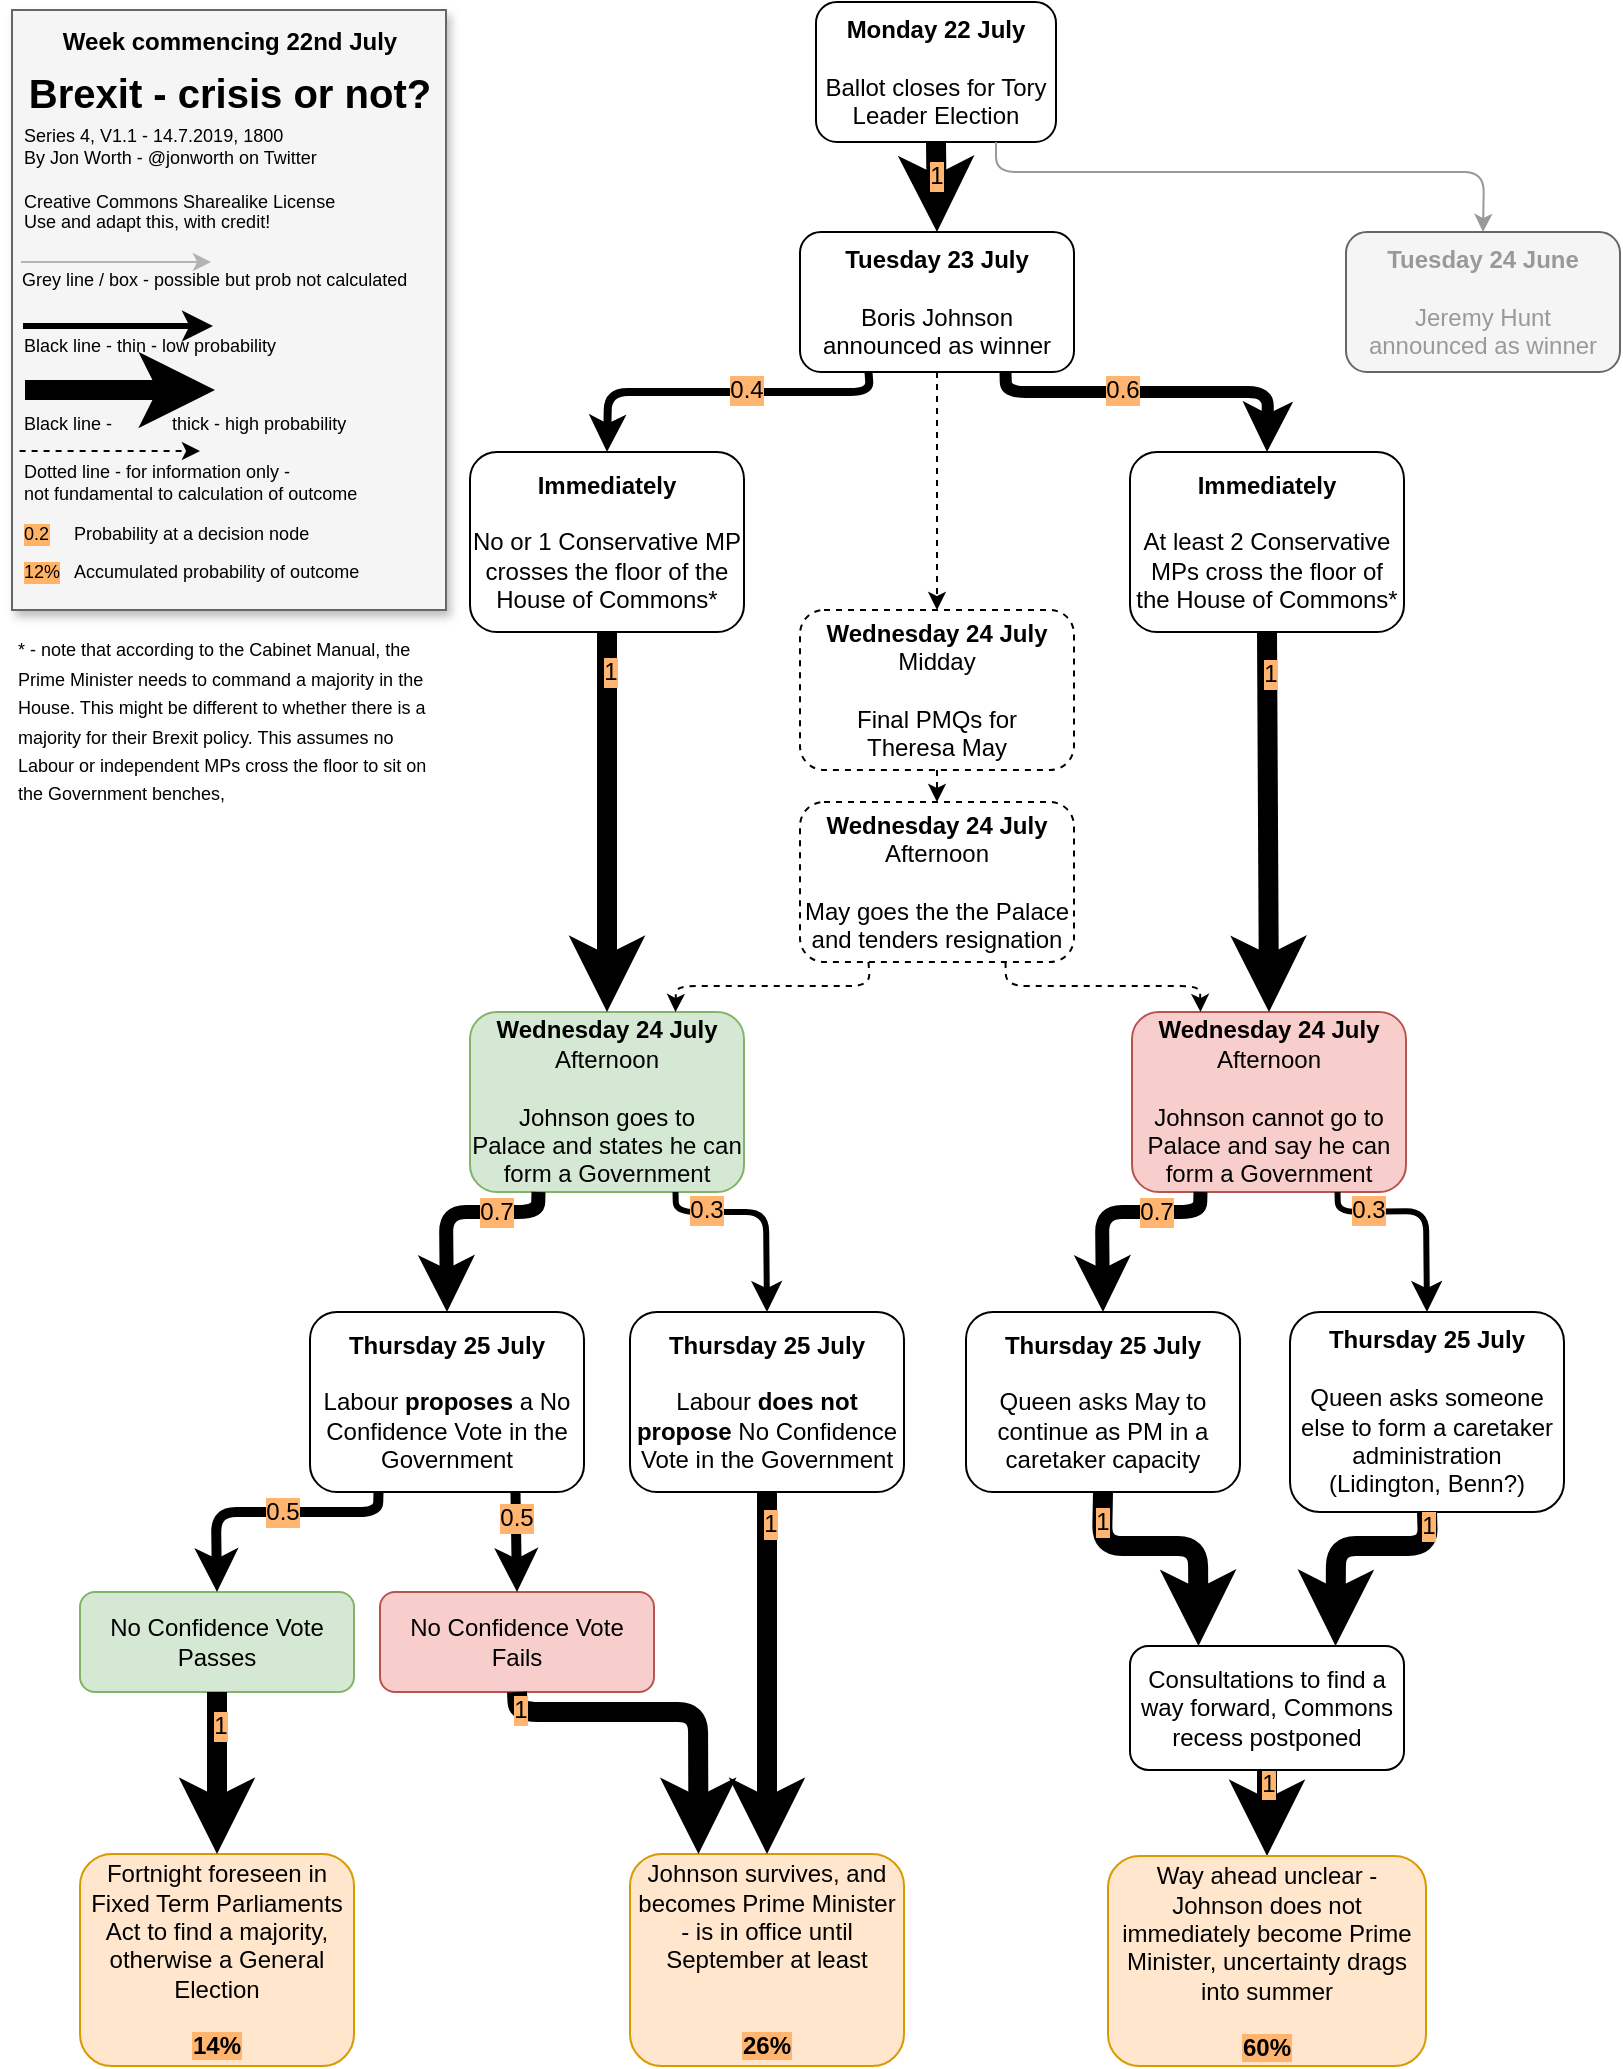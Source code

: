 <mxfile version="10.9.6" type="device"><diagram id="w7UZByPQTa7G_ogRowJR" name="Page-1"><mxGraphModel dx="885" dy="508" grid="1" gridSize="10" guides="1" tooltips="1" connect="1" arrows="1" fold="1" page="1" pageScale="1" pageWidth="827" pageHeight="1169" math="0" shadow="0"><root><mxCell id="0"/><mxCell id="1" parent="0"/><mxCell id="oUnbHNuvV5pfMgsT487--60" value="" style="endArrow=classic;html=1;strokeColor=#000000;strokeWidth=10;entryX=0.5;entryY=0;entryDx=0;entryDy=0;exitX=0.5;exitY=1;exitDx=0;exitDy=0;" edge="1" parent="1" source="oUnbHNuvV5pfMgsT487--53" target="oUnbHNuvV5pfMgsT487--54"><mxGeometry width="50" height="50" relative="1" as="geometry"><mxPoint x="682" y="903" as="sourcePoint"/><mxPoint x="400.4" y="945.4" as="targetPoint"/></mxGeometry></mxCell><mxCell id="oUnbHNuvV5pfMgsT487--61" value="1" style="text;html=1;resizable=0;points=[];align=center;verticalAlign=middle;labelBackgroundColor=#FFB570;" vertex="1" connectable="0" parent="oUnbHNuvV5pfMgsT487--60"><mxGeometry x="-0.826" y="1" relative="1" as="geometry"><mxPoint x="-1" y="3" as="offset"/></mxGeometry></mxCell><mxCell id="oUnbHNuvV5pfMgsT487--1" value="&lt;b&gt;Monday 22 July&lt;/b&gt;&lt;br&gt;&lt;br&gt;Ballot closes for Tory Leader Election" style="rounded=1;whiteSpace=wrap;html=1;" vertex="1" parent="1"><mxGeometry x="415" y="8" width="120" height="70" as="geometry"/></mxCell><mxCell id="oUnbHNuvV5pfMgsT487--2" value="&lt;b&gt;Tuesday 23 July&lt;/b&gt;&lt;br&gt;&lt;br&gt;Boris Johnson announced as winner" style="rounded=1;whiteSpace=wrap;html=1;" vertex="1" parent="1"><mxGeometry x="407" y="123" width="137" height="70" as="geometry"/></mxCell><mxCell id="oUnbHNuvV5pfMgsT487--3" value="&lt;font color=&quot;#999999&quot;&gt;&lt;b&gt;Tuesday 24 June&lt;/b&gt;&lt;br&gt;&lt;br&gt;Jeremy Hunt&lt;br&gt;announced as winner&lt;/font&gt;" style="rounded=1;whiteSpace=wrap;html=1;fillColor=#f5f5f5;strokeColor=#666666;fontColor=#333333;" vertex="1" parent="1"><mxGeometry x="680" y="123" width="137" height="70" as="geometry"/></mxCell><mxCell id="oUnbHNuvV5pfMgsT487--4" value="" style="endArrow=classic;html=1;exitX=0.75;exitY=1;exitDx=0;exitDy=0;entryX=0.5;entryY=0;entryDx=0;entryDy=0;strokeColor=#999999;" edge="1" parent="1" source="oUnbHNuvV5pfMgsT487--1" target="oUnbHNuvV5pfMgsT487--3"><mxGeometry width="50" height="50" relative="1" as="geometry"><mxPoint x="612" y="83" as="sourcePoint"/><mxPoint x="662" y="33" as="targetPoint"/><Array as="points"><mxPoint x="505" y="93"/><mxPoint x="749" y="93"/></Array></mxGeometry></mxCell><mxCell id="oUnbHNuvV5pfMgsT487--6" value="" style="endArrow=classic;html=1;strokeColor=#000000;entryX=0.5;entryY=0;entryDx=0;entryDy=0;exitX=0.5;exitY=1;exitDx=0;exitDy=0;strokeWidth=10;" edge="1" parent="1" source="oUnbHNuvV5pfMgsT487--1" target="oUnbHNuvV5pfMgsT487--2"><mxGeometry width="50" height="50" relative="1" as="geometry"><mxPoint x="242" y="123" as="sourcePoint"/><mxPoint x="292" y="73" as="targetPoint"/></mxGeometry></mxCell><mxCell id="oUnbHNuvV5pfMgsT487--88" value="1" style="text;html=1;resizable=0;points=[];align=center;verticalAlign=middle;labelBackgroundColor=#FFB570;" vertex="1" connectable="0" parent="oUnbHNuvV5pfMgsT487--6"><mxGeometry x="-0.277" relative="1" as="geometry"><mxPoint as="offset"/></mxGeometry></mxCell><mxCell id="oUnbHNuvV5pfMgsT487--7" value="&lt;b&gt;Wednesday 24 July&lt;/b&gt;&lt;br&gt;Midday&lt;br&gt;&lt;br&gt;Final PMQs for&lt;br&gt;Theresa May" style="rounded=1;whiteSpace=wrap;html=1;dashed=1;" vertex="1" parent="1"><mxGeometry x="407" y="312" width="137" height="80" as="geometry"/></mxCell><mxCell id="oUnbHNuvV5pfMgsT487--8" value="&lt;b&gt;Wednesday 24 July&lt;br&gt;&lt;/b&gt;Afternoon&lt;br&gt;&lt;br&gt;May goes the the Palace and tenders resignation" style="rounded=1;whiteSpace=wrap;html=1;dashed=1;" vertex="1" parent="1"><mxGeometry x="407" y="408" width="137" height="80" as="geometry"/></mxCell><mxCell id="oUnbHNuvV5pfMgsT487--10" value="" style="endArrow=classic;html=1;strokeColor=#000000;strokeWidth=1;entryX=0.5;entryY=0;entryDx=0;entryDy=0;exitX=0.5;exitY=1;exitDx=0;exitDy=0;dashed=1;" edge="1" parent="1" source="oUnbHNuvV5pfMgsT487--7" target="oUnbHNuvV5pfMgsT487--8"><mxGeometry width="50" height="50" relative="1" as="geometry"><mxPoint x="572" y="365" as="sourcePoint"/><mxPoint x="572" y="445" as="targetPoint"/></mxGeometry></mxCell><mxCell id="oUnbHNuvV5pfMgsT487--11" value="&lt;b&gt;Immediately&lt;br&gt;&lt;/b&gt;&lt;br&gt;At least 2 Conservative MPs cross the floor of the House of Commons*" style="rounded=1;whiteSpace=wrap;html=1;" vertex="1" parent="1"><mxGeometry x="572" y="233" width="137" height="90" as="geometry"/></mxCell><mxCell id="oUnbHNuvV5pfMgsT487--12" value="&lt;b&gt;Immediately&lt;/b&gt;&lt;br&gt;&lt;br&gt;No or 1 Conservative MP crosses the floor of the House of Commons*" style="rounded=1;whiteSpace=wrap;html=1;" vertex="1" parent="1"><mxGeometry x="242" y="233" width="137" height="90" as="geometry"/></mxCell><mxCell id="oUnbHNuvV5pfMgsT487--13" value="" style="endArrow=classic;html=1;strokeColor=#000000;strokeWidth=4;entryX=0.5;entryY=0;entryDx=0;entryDy=0;exitX=0.25;exitY=1;exitDx=0;exitDy=0;" edge="1" parent="1" source="oUnbHNuvV5pfMgsT487--2" target="oUnbHNuvV5pfMgsT487--12"><mxGeometry width="50" height="50" relative="1" as="geometry"><mxPoint x="182" y="243" as="sourcePoint"/><mxPoint x="232" y="193" as="targetPoint"/><Array as="points"><mxPoint x="442" y="203"/><mxPoint x="311" y="203"/></Array></mxGeometry></mxCell><mxCell id="oUnbHNuvV5pfMgsT487--23" value="0.4" style="text;html=1;resizable=0;points=[];align=center;verticalAlign=middle;labelBackgroundColor=#FFB570;" vertex="1" connectable="0" parent="oUnbHNuvV5pfMgsT487--13"><mxGeometry x="-0.16" y="-1" relative="1" as="geometry"><mxPoint as="offset"/></mxGeometry></mxCell><mxCell id="oUnbHNuvV5pfMgsT487--14" value="" style="endArrow=classic;html=1;strokeColor=#000000;strokeWidth=6;entryX=0.5;entryY=0;entryDx=0;entryDy=0;exitX=0.75;exitY=1;exitDx=0;exitDy=0;" edge="1" parent="1" source="oUnbHNuvV5pfMgsT487--2" target="oUnbHNuvV5pfMgsT487--11"><mxGeometry width="50" height="50" relative="1" as="geometry"><mxPoint x="441" y="203" as="sourcePoint"/><mxPoint x="396" y="243" as="targetPoint"/><Array as="points"><mxPoint x="510" y="203"/><mxPoint x="641" y="203"/></Array></mxGeometry></mxCell><mxCell id="oUnbHNuvV5pfMgsT487--22" value="0.6" style="text;html=1;resizable=0;points=[];align=center;verticalAlign=middle;labelBackgroundColor=#FFB570;" vertex="1" connectable="0" parent="oUnbHNuvV5pfMgsT487--14"><mxGeometry x="-0.208" y="1" relative="1" as="geometry"><mxPoint as="offset"/></mxGeometry></mxCell><mxCell id="oUnbHNuvV5pfMgsT487--15" value="" style="endArrow=classic;html=1;strokeColor=#000000;strokeWidth=1;exitX=0.5;exitY=1;exitDx=0;exitDy=0;dashed=1;entryX=0.5;entryY=0;entryDx=0;entryDy=0;" edge="1" parent="1" source="oUnbHNuvV5pfMgsT487--2" target="oUnbHNuvV5pfMgsT487--7"><mxGeometry width="50" height="50" relative="1" as="geometry"><mxPoint x="476" y="443" as="sourcePoint"/><mxPoint x="452" y="333" as="targetPoint"/></mxGeometry></mxCell><mxCell id="oUnbHNuvV5pfMgsT487--16" value="&lt;b&gt;Wednesday 24 July&lt;br&gt;&lt;/b&gt;Afternoon&lt;br&gt;&lt;br&gt;Johnson goes to&lt;br&gt;Palace and states he can form a Government" style="rounded=1;whiteSpace=wrap;html=1;fillColor=#d5e8d4;strokeColor=#82b366;" vertex="1" parent="1"><mxGeometry x="242" y="513" width="137" height="90" as="geometry"/></mxCell><mxCell id="oUnbHNuvV5pfMgsT487--17" value="" style="endArrow=classic;html=1;strokeColor=#000000;strokeWidth=10;exitX=0.5;exitY=1;exitDx=0;exitDy=0;entryX=0.5;entryY=0;entryDx=0;entryDy=0;" edge="1" parent="1" source="oUnbHNuvV5pfMgsT487--12" target="oUnbHNuvV5pfMgsT487--16"><mxGeometry width="50" height="50" relative="1" as="geometry"><mxPoint x="192" y="463" as="sourcePoint"/><mxPoint x="242" y="413" as="targetPoint"/></mxGeometry></mxCell><mxCell id="oUnbHNuvV5pfMgsT487--66" value="1" style="text;html=1;resizable=0;points=[];align=center;verticalAlign=middle;labelBackgroundColor=#FFB570;" vertex="1" connectable="0" parent="oUnbHNuvV5pfMgsT487--17"><mxGeometry x="-0.797" y="1" relative="1" as="geometry"><mxPoint as="offset"/></mxGeometry></mxCell><mxCell id="oUnbHNuvV5pfMgsT487--18" value="&lt;b&gt;Wednesday 24 July&lt;br&gt;&lt;/b&gt;Afternoon&lt;br&gt;&lt;br&gt;Johnson cannot go to Palace and say he can form a Government" style="rounded=1;whiteSpace=wrap;html=1;fillColor=#f8cecc;strokeColor=#b85450;" vertex="1" parent="1"><mxGeometry x="573" y="513" width="137" height="90" as="geometry"/></mxCell><mxCell id="oUnbHNuvV5pfMgsT487--19" value="" style="endArrow=classic;html=1;strokeColor=#000000;strokeWidth=10;exitX=0.5;exitY=1;exitDx=0;exitDy=0;entryX=0.5;entryY=0;entryDx=0;entryDy=0;" edge="1" target="oUnbHNuvV5pfMgsT487--18" parent="1" source="oUnbHNuvV5pfMgsT487--11"><mxGeometry width="50" height="50" relative="1" as="geometry"><mxPoint x="731" y="313" as="sourcePoint"/><mxPoint x="637" y="403" as="targetPoint"/></mxGeometry></mxCell><mxCell id="oUnbHNuvV5pfMgsT487--67" value="1" style="text;html=1;resizable=0;points=[];align=center;verticalAlign=middle;labelBackgroundColor=#FFB570;" vertex="1" connectable="0" parent="oUnbHNuvV5pfMgsT487--19"><mxGeometry x="-0.779" y="1" relative="1" as="geometry"><mxPoint as="offset"/></mxGeometry></mxCell><mxCell id="oUnbHNuvV5pfMgsT487--20" value="" style="endArrow=classic;html=1;strokeColor=#000000;strokeWidth=1;entryX=0.75;entryY=0;entryDx=0;entryDy=0;dashed=1;exitX=0.25;exitY=1;exitDx=0;exitDy=0;" edge="1" parent="1" source="oUnbHNuvV5pfMgsT487--8" target="oUnbHNuvV5pfMgsT487--16"><mxGeometry width="50" height="50" relative="1" as="geometry"><mxPoint x="482" y="323" as="sourcePoint"/><mxPoint x="476" y="373" as="targetPoint"/><Array as="points"><mxPoint x="442" y="500"/><mxPoint x="345" y="500"/></Array></mxGeometry></mxCell><mxCell id="oUnbHNuvV5pfMgsT487--21" value="" style="endArrow=classic;html=1;strokeColor=#000000;strokeWidth=1;entryX=0.25;entryY=0;entryDx=0;entryDy=0;dashed=1;exitX=0.75;exitY=1;exitDx=0;exitDy=0;" edge="1" parent="1" source="oUnbHNuvV5pfMgsT487--8" target="oUnbHNuvV5pfMgsT487--18"><mxGeometry width="50" height="50" relative="1" as="geometry"><mxPoint x="441" y="453" as="sourcePoint"/><mxPoint x="405" y="523" as="targetPoint"/><Array as="points"><mxPoint x="510" y="500"/><mxPoint x="607" y="500"/></Array></mxGeometry></mxCell><mxCell id="oUnbHNuvV5pfMgsT487--24" value="&lt;b&gt;Thursday 25 July&lt;/b&gt;&lt;br&gt;&lt;br&gt;Labour &lt;b&gt;proposes&lt;/b&gt; a No Confidence Vote in the Government" style="rounded=1;whiteSpace=wrap;html=1;" vertex="1" parent="1"><mxGeometry x="162" y="663" width="137" height="90" as="geometry"/></mxCell><mxCell id="oUnbHNuvV5pfMgsT487--25" value="&lt;b&gt;Thursday 25 July&lt;/b&gt;&lt;br&gt;&lt;br&gt;Labour &lt;b&gt;does not propose&lt;/b&gt; No Confidence Vote in the Government" style="rounded=1;whiteSpace=wrap;html=1;" vertex="1" parent="1"><mxGeometry x="322" y="663" width="137" height="90" as="geometry"/></mxCell><mxCell id="oUnbHNuvV5pfMgsT487--26" value="" style="endArrow=classic;html=1;strokeColor=#000000;strokeWidth=7;entryX=0.5;entryY=0;entryDx=0;entryDy=0;exitX=0.25;exitY=1;exitDx=0;exitDy=0;" edge="1" parent="1" source="oUnbHNuvV5pfMgsT487--16" target="oUnbHNuvV5pfMgsT487--24"><mxGeometry width="50" height="50" relative="1" as="geometry"><mxPoint x="152" y="653" as="sourcePoint"/><mxPoint x="202" y="603" as="targetPoint"/><Array as="points"><mxPoint x="276" y="613"/><mxPoint x="230" y="613"/></Array></mxGeometry></mxCell><mxCell id="oUnbHNuvV5pfMgsT487--38" value="0.7" style="text;html=1;resizable=0;points=[];align=center;verticalAlign=middle;labelBackgroundColor=#FFB570;" vertex="1" connectable="0" parent="oUnbHNuvV5pfMgsT487--26"><mxGeometry x="-0.408" relative="1" as="geometry"><mxPoint as="offset"/></mxGeometry></mxCell><mxCell id="oUnbHNuvV5pfMgsT487--27" value="" style="endArrow=classic;html=1;strokeColor=#000000;strokeWidth=3;entryX=0.5;entryY=0;entryDx=0;entryDy=0;exitX=0.75;exitY=1;exitDx=0;exitDy=0;" edge="1" parent="1" source="oUnbHNuvV5pfMgsT487--16" target="oUnbHNuvV5pfMgsT487--25"><mxGeometry width="50" height="50" relative="1" as="geometry"><mxPoint x="286" y="613" as="sourcePoint"/><mxPoint x="241" y="673" as="targetPoint"/><Array as="points"><mxPoint x="345" y="613"/><mxPoint x="390" y="613"/></Array></mxGeometry></mxCell><mxCell id="oUnbHNuvV5pfMgsT487--39" value="0.3" style="text;html=1;resizable=0;points=[];align=center;verticalAlign=middle;labelBackgroundColor=#FFB570;" vertex="1" connectable="0" parent="oUnbHNuvV5pfMgsT487--27"><mxGeometry x="-0.52" y="1" relative="1" as="geometry"><mxPoint as="offset"/></mxGeometry></mxCell><mxCell id="oUnbHNuvV5pfMgsT487--29" value="&lt;span style=&quot;font-weight: normal&quot;&gt;No Confidence Vote Passes&lt;/span&gt;" style="rounded=1;whiteSpace=wrap;html=1;fontStyle=1;fillColor=#d5e8d4;strokeColor=#82b366;" vertex="1" parent="1"><mxGeometry x="47" y="803" width="137" height="50" as="geometry"/></mxCell><mxCell id="oUnbHNuvV5pfMgsT487--30" value="&lt;span style=&quot;font-weight: normal&quot;&gt;No Confidence Vote Fails&lt;/span&gt;" style="rounded=1;whiteSpace=wrap;html=1;fontStyle=1;fillColor=#f8cecc;strokeColor=#b85450;" vertex="1" parent="1"><mxGeometry x="197" y="803" width="137" height="50" as="geometry"/></mxCell><mxCell id="oUnbHNuvV5pfMgsT487--31" value="" style="endArrow=classic;html=1;strokeColor=#000000;strokeWidth=5;entryX=0.5;entryY=0;entryDx=0;entryDy=0;exitX=0.25;exitY=1;exitDx=0;exitDy=0;" edge="1" parent="1" source="oUnbHNuvV5pfMgsT487--24" target="oUnbHNuvV5pfMgsT487--29"><mxGeometry width="50" height="50" relative="1" as="geometry"><mxPoint x="232" y="1003" as="sourcePoint"/><mxPoint x="282" y="953" as="targetPoint"/><Array as="points"><mxPoint x="196" y="763"/><mxPoint x="115" y="763"/></Array></mxGeometry></mxCell><mxCell id="oUnbHNuvV5pfMgsT487--40" value="0.5" style="text;html=1;resizable=0;points=[];align=center;verticalAlign=middle;labelBackgroundColor=#FFB570;" vertex="1" connectable="0" parent="oUnbHNuvV5pfMgsT487--31"><mxGeometry x="-0.115" relative="1" as="geometry"><mxPoint as="offset"/></mxGeometry></mxCell><mxCell id="oUnbHNuvV5pfMgsT487--32" value="" style="endArrow=classic;html=1;strokeColor=#000000;strokeWidth=5;entryX=0.5;entryY=0;entryDx=0;entryDy=0;exitX=0.75;exitY=1;exitDx=0;exitDy=0;" edge="1" parent="1" source="oUnbHNuvV5pfMgsT487--24" target="oUnbHNuvV5pfMgsT487--30"><mxGeometry width="50" height="50" relative="1" as="geometry"><mxPoint x="206" y="763" as="sourcePoint"/><mxPoint x="141" y="813" as="targetPoint"/></mxGeometry></mxCell><mxCell id="oUnbHNuvV5pfMgsT487--41" value="0.5" style="text;html=1;resizable=0;points=[];align=center;verticalAlign=middle;labelBackgroundColor=#FFB570;" vertex="1" connectable="0" parent="oUnbHNuvV5pfMgsT487--32"><mxGeometry x="-0.506" relative="1" as="geometry"><mxPoint as="offset"/></mxGeometry></mxCell><mxCell id="oUnbHNuvV5pfMgsT487--33" value="Johnson survives, and becomes Prime Minister - is in office until September at least&lt;br&gt;&lt;br&gt;&lt;br&gt;&lt;b style=&quot;background-color: rgb(255 , 181 , 112)&quot;&gt;26%&lt;/b&gt;" style="rounded=1;whiteSpace=wrap;html=1;fillColor=#ffe6cc;strokeColor=#d79b00;" vertex="1" parent="1"><mxGeometry x="322" y="934" width="137" height="106" as="geometry"/></mxCell><mxCell id="oUnbHNuvV5pfMgsT487--34" value="" style="endArrow=classic;html=1;strokeColor=#000000;strokeWidth=10;exitX=0.5;exitY=1;exitDx=0;exitDy=0;entryX=0.25;entryY=0;entryDx=0;entryDy=0;" edge="1" parent="1" source="oUnbHNuvV5pfMgsT487--30" target="oUnbHNuvV5pfMgsT487--33"><mxGeometry width="50" height="50" relative="1" as="geometry"><mxPoint x="432" y="873" as="sourcePoint"/><mxPoint x="482" y="823" as="targetPoint"/><Array as="points"><mxPoint x="266" y="863"/><mxPoint x="356" y="863"/></Array></mxGeometry></mxCell><mxCell id="oUnbHNuvV5pfMgsT487--43" value="1" style="text;html=1;resizable=0;points=[];align=center;verticalAlign=middle;labelBackgroundColor=#FFB570;" vertex="1" connectable="0" parent="oUnbHNuvV5pfMgsT487--34"><mxGeometry x="-0.404" y="-1" relative="1" as="geometry"><mxPoint x="-40.5" y="-2" as="offset"/></mxGeometry></mxCell><mxCell id="oUnbHNuvV5pfMgsT487--35" value="" style="endArrow=classic;html=1;strokeColor=#000000;strokeWidth=10;exitX=0.5;exitY=1;exitDx=0;exitDy=0;entryX=0.5;entryY=0;entryDx=0;entryDy=0;" edge="1" parent="1" source="oUnbHNuvV5pfMgsT487--25" target="oUnbHNuvV5pfMgsT487--33"><mxGeometry width="50" height="50" relative="1" as="geometry"><mxPoint x="291" y="863" as="sourcePoint"/><mxPoint x="372" y="923" as="targetPoint"/></mxGeometry></mxCell><mxCell id="oUnbHNuvV5pfMgsT487--42" value="1" style="text;html=1;resizable=0;points=[];align=center;verticalAlign=middle;labelBackgroundColor=#FFB570;" vertex="1" connectable="0" parent="oUnbHNuvV5pfMgsT487--35"><mxGeometry x="-0.826" y="1" relative="1" as="geometry"><mxPoint as="offset"/></mxGeometry></mxCell><mxCell id="oUnbHNuvV5pfMgsT487--36" value="Fortnight foreseen in Fixed Term Parliaments Act to find a majority, otherwise a General Election&lt;br&gt;&lt;br&gt;&lt;b style=&quot;background-color: rgb(255 , 181 , 112)&quot;&gt;14%&lt;/b&gt;" style="rounded=1;whiteSpace=wrap;html=1;fillColor=#ffe6cc;strokeColor=#d79b00;" vertex="1" parent="1"><mxGeometry x="47" y="934" width="137" height="106" as="geometry"/></mxCell><mxCell id="oUnbHNuvV5pfMgsT487--37" value="" style="endArrow=classic;html=1;strokeColor=#000000;strokeWidth=10;entryX=0.5;entryY=0;entryDx=0;entryDy=0;exitX=0.5;exitY=1;exitDx=0;exitDy=0;" edge="1" parent="1" source="oUnbHNuvV5pfMgsT487--29" target="oUnbHNuvV5pfMgsT487--36"><mxGeometry width="50" height="50" relative="1" as="geometry"><mxPoint x="212" y="913" as="sourcePoint"/><mxPoint x="262" y="863" as="targetPoint"/></mxGeometry></mxCell><mxCell id="oUnbHNuvV5pfMgsT487--44" value="1" style="text;html=1;resizable=0;points=[];align=center;verticalAlign=middle;labelBackgroundColor=#FFB570;" vertex="1" connectable="0" parent="oUnbHNuvV5pfMgsT487--37"><mxGeometry x="-0.578" y="1" relative="1" as="geometry"><mxPoint as="offset"/></mxGeometry></mxCell><mxCell id="oUnbHNuvV5pfMgsT487--45" value="&lt;b&gt;Thursday 25 July&lt;/b&gt;&lt;br&gt;&lt;br&gt;Queen asks May to continue as PM in a caretaker capacity" style="rounded=1;whiteSpace=wrap;html=1;" vertex="1" parent="1"><mxGeometry x="490" y="663" width="137" height="90" as="geometry"/></mxCell><mxCell id="oUnbHNuvV5pfMgsT487--46" value="&lt;b&gt;Thursday 25 July&lt;/b&gt;&lt;br&gt;&lt;br&gt;Queen asks someone else to form a caretaker administration&lt;br&gt;(Lidington, Benn?)" style="rounded=1;whiteSpace=wrap;html=1;" vertex="1" parent="1"><mxGeometry x="652" y="663" width="137" height="100" as="geometry"/></mxCell><mxCell id="oUnbHNuvV5pfMgsT487--47" value="" style="endArrow=classic;html=1;strokeColor=#000000;strokeWidth=7;exitX=0.25;exitY=1;exitDx=0;exitDy=0;entryX=0.5;entryY=0;entryDx=0;entryDy=0;" edge="1" parent="1" source="oUnbHNuvV5pfMgsT487--18" target="oUnbHNuvV5pfMgsT487--45"><mxGeometry width="50" height="50" relative="1" as="geometry"><mxPoint x="605.5" y="602.9" as="sourcePoint"/><mxPoint x="607" y="633" as="targetPoint"/><Array as="points"><mxPoint x="607" y="613"/><mxPoint x="558" y="613"/></Array></mxGeometry></mxCell><mxCell id="oUnbHNuvV5pfMgsT487--48" value="0.7" style="text;html=1;resizable=0;points=[];align=center;verticalAlign=middle;labelBackgroundColor=#FFB570;" vertex="1" connectable="0" parent="oUnbHNuvV5pfMgsT487--47"><mxGeometry x="-0.408" relative="1" as="geometry"><mxPoint as="offset"/></mxGeometry></mxCell><mxCell id="oUnbHNuvV5pfMgsT487--49" value="" style="endArrow=classic;html=1;strokeColor=#000000;strokeWidth=3;exitX=0.75;exitY=1;exitDx=0;exitDy=0;entryX=0.5;entryY=0;entryDx=0;entryDy=0;" edge="1" parent="1" source="oUnbHNuvV5pfMgsT487--18" target="oUnbHNuvV5pfMgsT487--46"><mxGeometry width="50" height="50" relative="1" as="geometry"><mxPoint x="674.8" y="602.9" as="sourcePoint"/><mxPoint x="772" y="623" as="targetPoint"/><Array as="points"><mxPoint x="676" y="613"/><mxPoint x="720" y="612.5"/></Array></mxGeometry></mxCell><mxCell id="oUnbHNuvV5pfMgsT487--50" value="0.3" style="text;html=1;resizable=0;points=[];align=center;verticalAlign=middle;labelBackgroundColor=#FFB570;" vertex="1" connectable="0" parent="oUnbHNuvV5pfMgsT487--49"><mxGeometry x="-0.52" y="1" relative="1" as="geometry"><mxPoint as="offset"/></mxGeometry></mxCell><mxCell id="oUnbHNuvV5pfMgsT487--53" value="Consultations to find a way forward, Commons recess postponed" style="rounded=1;whiteSpace=wrap;html=1;" vertex="1" parent="1"><mxGeometry x="572" y="830" width="137" height="62" as="geometry"/></mxCell><mxCell id="oUnbHNuvV5pfMgsT487--54" value="Way ahead unclear - Johnson does not immediately become Prime Minister, uncertainty drags into summer&lt;br&gt;&lt;br&gt;&lt;b style=&quot;background-color: rgb(255 , 181 , 112)&quot;&gt;60%&lt;/b&gt;" style="rounded=1;whiteSpace=wrap;html=1;fillColor=#ffe6cc;strokeColor=#d79b00;" vertex="1" parent="1"><mxGeometry x="561" y="935" width="159" height="105" as="geometry"/></mxCell><mxCell id="oUnbHNuvV5pfMgsT487--57" value="" style="endArrow=classic;html=1;strokeColor=#000000;strokeWidth=10;entryX=0.25;entryY=0;entryDx=0;entryDy=0;exitX=0.5;exitY=1;exitDx=0;exitDy=0;" edge="1" parent="1" source="oUnbHNuvV5pfMgsT487--45" target="oUnbHNuvV5pfMgsT487--53"><mxGeometry width="50" height="50" relative="1" as="geometry"><mxPoint x="542" y="823" as="sourcePoint"/><mxPoint x="592" y="773" as="targetPoint"/><Array as="points"><mxPoint x="558" y="780"/><mxPoint x="606" y="780"/></Array></mxGeometry></mxCell><mxCell id="oUnbHNuvV5pfMgsT487--62" value="1" style="text;html=1;resizable=0;points=[];align=center;verticalAlign=middle;labelBackgroundColor=#FFB570;" vertex="1" connectable="0" parent="oUnbHNuvV5pfMgsT487--57"><mxGeometry x="-0.758" y="2" relative="1" as="geometry"><mxPoint x="-2" as="offset"/></mxGeometry></mxCell><mxCell id="oUnbHNuvV5pfMgsT487--58" value="" style="endArrow=classic;html=1;strokeColor=#000000;strokeWidth=10;entryX=0.75;entryY=0;entryDx=0;entryDy=0;exitX=0.5;exitY=1;exitDx=0;exitDy=0;" edge="1" parent="1" source="oUnbHNuvV5pfMgsT487--46" target="oUnbHNuvV5pfMgsT487--53"><mxGeometry width="50" height="50" relative="1" as="geometry"><mxPoint x="568.4" y="763" as="sourcePoint"/><mxPoint x="616.4" y="827.8" as="targetPoint"/><Array as="points"><mxPoint x="721" y="780"/><mxPoint x="675" y="780"/></Array></mxGeometry></mxCell><mxCell id="oUnbHNuvV5pfMgsT487--63" value="1" style="text;html=1;resizable=0;points=[];align=center;verticalAlign=middle;labelBackgroundColor=#FFB570;" vertex="1" connectable="0" parent="oUnbHNuvV5pfMgsT487--58"><mxGeometry x="-0.581" y="-2" relative="1" as="geometry"><mxPoint x="6.5" y="-8" as="offset"/></mxGeometry></mxCell><mxCell id="oUnbHNuvV5pfMgsT487--68" value="" style="rounded=0;whiteSpace=wrap;html=1;labelBackgroundColor=none;strokeColor=#666666;fontSize=10;fontColor=#333333;fillColor=#f5f5f5;shadow=1;" vertex="1" parent="1"><mxGeometry x="13" y="12" width="217" height="300" as="geometry"/></mxCell><mxCell id="oUnbHNuvV5pfMgsT487--69" value="Grey line / box - possible but prob not calculated" style="text;html=1;resizable=0;points=[];autosize=1;align=left;verticalAlign=top;spacingTop=-4;fontSize=9;" vertex="1" parent="1"><mxGeometry x="16" y="139" width="210" height="10" as="geometry"/></mxCell><mxCell id="oUnbHNuvV5pfMgsT487--70" value="&lt;b&gt;&lt;font style=&quot;font-size: 12px&quot;&gt;Week commencing&amp;nbsp;&lt;/font&gt;&lt;span style=&quot;font-size: 12px&quot;&gt;22nd July&lt;/span&gt;&lt;br&gt;&lt;font style=&quot;font-size: 20px&quot;&gt;Brexit - crisis or not?&lt;/font&gt;&lt;br&gt;&lt;/b&gt;" style="text;html=1;strokeColor=none;fillColor=none;spacing=5;spacingTop=-20;whiteSpace=wrap;overflow=hidden;rounded=0;labelBackgroundColor=none;fontSize=24;align=center;" vertex="1" parent="1"><mxGeometry x="13.5" y="20" width="216" height="44" as="geometry"/></mxCell><mxCell id="oUnbHNuvV5pfMgsT487--71" value="" style="endArrow=classic;html=1;strokeColor=#B3B3B3;strokeWidth=1;fillColor=#000000;fontSize=9;" edge="1" parent="1"><mxGeometry width="50" height="50" relative="1" as="geometry"><mxPoint x="17.5" y="138" as="sourcePoint"/><mxPoint x="112.5" y="138" as="targetPoint"/></mxGeometry></mxCell><mxCell id="oUnbHNuvV5pfMgsT487--72" value="Black line - thin - low probability" style="text;html=1;resizable=0;points=[];autosize=1;align=left;verticalAlign=top;spacingTop=-4;fontSize=9;" vertex="1" parent="1"><mxGeometry x="17" y="172" width="180" height="20" as="geometry"/></mxCell><mxCell id="oUnbHNuvV5pfMgsT487--73" value="" style="endArrow=classic;html=1;strokeColor=#000000;strokeWidth=3;fillColor=#000000;fontSize=9;" edge="1" parent="1"><mxGeometry width="50" height="50" relative="1" as="geometry"><mxPoint x="18.5" y="170" as="sourcePoint"/><mxPoint x="113.5" y="170" as="targetPoint"/></mxGeometry></mxCell><mxCell id="oUnbHNuvV5pfMgsT487--74" value="Black line -&amp;nbsp; &amp;nbsp; &amp;nbsp; &amp;nbsp; &amp;nbsp; &amp;nbsp; thick - high probability" style="text;html=1;resizable=0;points=[];autosize=1;align=left;verticalAlign=top;spacingTop=-4;fontSize=9;" vertex="1" parent="1"><mxGeometry x="16.5" y="211" width="180" height="10" as="geometry"/></mxCell><mxCell id="oUnbHNuvV5pfMgsT487--75" value="" style="endArrow=classic;html=1;strokeColor=#000000;strokeWidth=10;fillColor=#000000;fontSize=9;" edge="1" parent="1"><mxGeometry width="50" height="50" relative="1" as="geometry"><mxPoint x="19.5" y="202" as="sourcePoint"/><mxPoint x="114.5" y="202" as="targetPoint"/></mxGeometry></mxCell><mxCell id="oUnbHNuvV5pfMgsT487--76" value="0.2" style="text;html=1;resizable=0;points=[];autosize=1;align=left;verticalAlign=top;spacingTop=-4;labelBackgroundColor=#FFB366;fontSize=9;" vertex="1" parent="1"><mxGeometry x="16.5" y="265.5" width="30" height="20" as="geometry"/></mxCell><mxCell id="oUnbHNuvV5pfMgsT487--77" value="Probability at a decision node" style="text;html=1;resizable=0;points=[];autosize=1;align=left;verticalAlign=top;spacingTop=-4;fontSize=9;" vertex="1" parent="1"><mxGeometry x="41.5" y="265.5" width="150" height="10" as="geometry"/></mxCell><mxCell id="oUnbHNuvV5pfMgsT487--78" value="&lt;div style=&quot;font-size: 9px&quot;&gt;&lt;span style=&quot;font-size: 9px&quot;&gt;Series 4, V1.1 - 14.7&lt;/span&gt;&lt;span&gt;.2019, 1800&lt;/span&gt;&lt;/div&gt;&lt;div style=&quot;font-size: 9px&quot;&gt;&lt;span&gt;By Jon Worth - @jonworth on Twitter&lt;/span&gt;&lt;/div&gt;&lt;div style=&quot;font-size: 9px&quot;&gt;&lt;span&gt;&lt;br&gt;&lt;/span&gt;&lt;/div&gt;&lt;div style=&quot;font-size: 9px&quot;&gt;&lt;span&gt;Creative Commons Sharealike License&lt;/span&gt;&lt;/div&gt;&lt;div style=&quot;font-size: 9px&quot;&gt;&lt;span&gt;Use and adapt this, with credit!&lt;/span&gt;&lt;/div&gt;&lt;font style=&quot;font-size: 9px&quot;&gt;&lt;br style=&quot;font-size: 9px&quot;&gt;&lt;/font&gt;" style="text;html=1;strokeColor=none;fillColor=none;align=left;verticalAlign=middle;whiteSpace=wrap;rounded=0;labelBackgroundColor=none;fontSize=9;fontColor=#000000;" vertex="1" parent="1"><mxGeometry x="17" y="76" width="212" height="51" as="geometry"/></mxCell><mxCell id="oUnbHNuvV5pfMgsT487--80" value="Dotted line - for information only -&lt;br&gt;not fundamental to calculation of outcome" style="text;html=1;resizable=0;points=[];autosize=1;align=left;verticalAlign=top;spacingTop=-4;fontSize=9;" vertex="1" parent="1"><mxGeometry x="17" y="235" width="180" height="20" as="geometry"/></mxCell><mxCell id="oUnbHNuvV5pfMgsT487--83" value="Accumulated probability of outcome" style="text;html=1;resizable=0;points=[];autosize=1;align=left;verticalAlign=top;spacingTop=-4;fontSize=9;" vertex="1" parent="1"><mxGeometry x="41.5" y="284.5" width="170" height="10" as="geometry"/></mxCell><mxCell id="oUnbHNuvV5pfMgsT487--84" value="12%" style="text;html=1;resizable=0;points=[];autosize=1;align=left;verticalAlign=top;spacingTop=-4;labelBackgroundColor=#FFB366;fontSize=9;" vertex="1" parent="1"><mxGeometry x="16.5" y="284.5" width="40" height="10" as="geometry"/></mxCell><mxCell id="oUnbHNuvV5pfMgsT487--87" value="" style="endArrow=classic;html=1;strokeColor=#000000;strokeWidth=1;exitX=0.5;exitY=1;exitDx=0;exitDy=0;dashed=1;" edge="1" parent="1"><mxGeometry width="50" height="50" relative="1" as="geometry"><mxPoint x="16.8" y="232.5" as="sourcePoint"/><mxPoint x="107" y="232.5" as="targetPoint"/></mxGeometry></mxCell><mxCell id="oUnbHNuvV5pfMgsT487--90" value="&lt;font style=&quot;font-size: 9px&quot;&gt;* - note that according to the Cabinet Manual, the Prime Minister needs to command a majority in the House. This might be different to whether there is a majority for their Brexit policy. This assumes no Labour or independent MPs cross the floor to sit on the Government benches,&amp;nbsp;&lt;/font&gt;" style="text;html=1;strokeColor=none;fillColor=none;align=left;verticalAlign=middle;whiteSpace=wrap;rounded=0;dashed=1;labelBackgroundColor=none;" vertex="1" parent="1"><mxGeometry x="14" y="323" width="217" height="87" as="geometry"/></mxCell></root></mxGraphModel></diagram></mxfile>